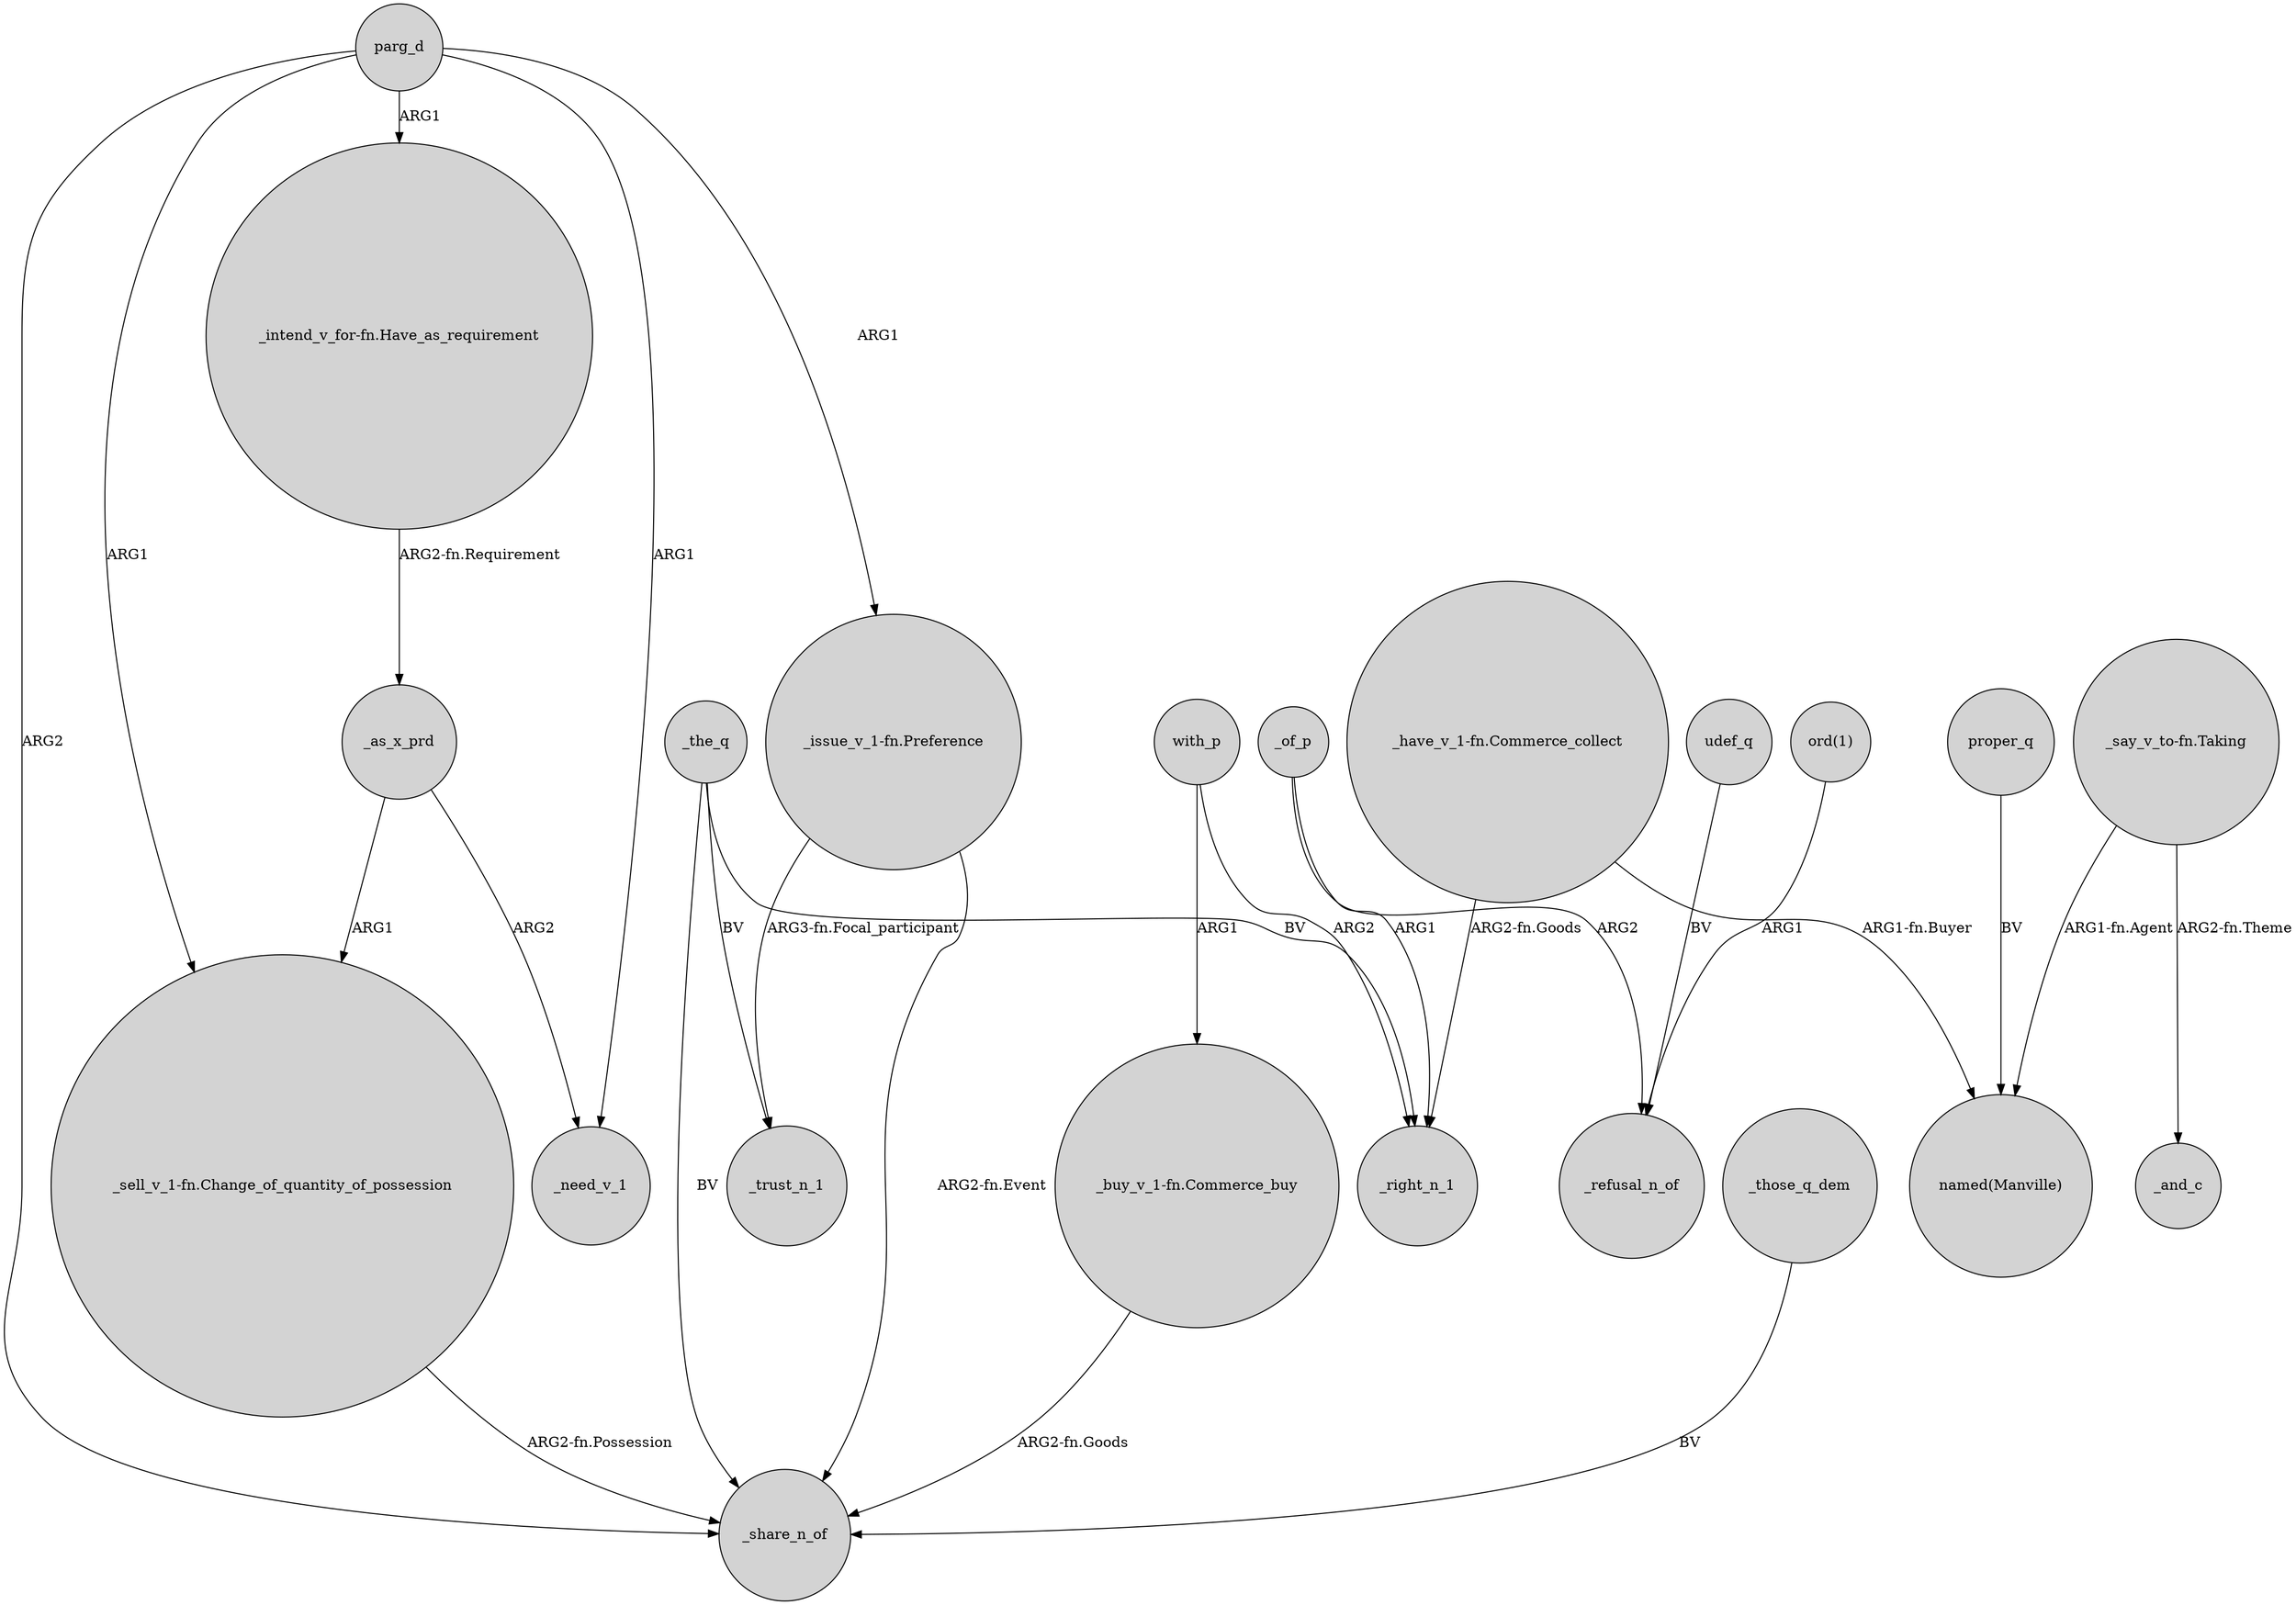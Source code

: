 digraph {
	node [shape=circle style=filled]
	"_have_v_1-fn.Commerce_collect" -> _right_n_1 [label="ARG2-fn.Goods"]
	proper_q -> "named(Manville)" [label=BV]
	_as_x_prd -> "_sell_v_1-fn.Change_of_quantity_of_possession" [label=ARG1]
	"_say_v_to-fn.Taking" -> _and_c [label="ARG2-fn.Theme"]
	parg_d -> _need_v_1 [label=ARG1]
	"_sell_v_1-fn.Change_of_quantity_of_possession" -> _share_n_of [label="ARG2-fn.Possession"]
	_the_q -> _share_n_of [label=BV]
	"ord(1)" -> _refusal_n_of [label=ARG1]
	parg_d -> "_sell_v_1-fn.Change_of_quantity_of_possession" [label=ARG1]
	"_buy_v_1-fn.Commerce_buy" -> _share_n_of [label="ARG2-fn.Goods"]
	parg_d -> "_intend_v_for-fn.Have_as_requirement" [label=ARG1]
	udef_q -> _refusal_n_of [label=BV]
	_the_q -> _trust_n_1 [label=BV]
	"_intend_v_for-fn.Have_as_requirement" -> _as_x_prd [label="ARG2-fn.Requirement"]
	with_p -> "_buy_v_1-fn.Commerce_buy" [label=ARG1]
	"_say_v_to-fn.Taking" -> "named(Manville)" [label="ARG1-fn.Agent"]
	"_have_v_1-fn.Commerce_collect" -> "named(Manville)" [label="ARG1-fn.Buyer"]
	parg_d -> _share_n_of [label=ARG2]
	parg_d -> "_issue_v_1-fn.Preference" [label=ARG1]
	_those_q_dem -> _share_n_of [label=BV]
	"_issue_v_1-fn.Preference" -> _trust_n_1 [label="ARG3-fn.Focal_participant"]
	_the_q -> _right_n_1 [label=BV]
	_of_p -> _refusal_n_of [label=ARG2]
	with_p -> _right_n_1 [label=ARG2]
	"_issue_v_1-fn.Preference" -> _share_n_of [label="ARG2-fn.Event"]
	_as_x_prd -> _need_v_1 [label=ARG2]
	_of_p -> _right_n_1 [label=ARG1]
}
